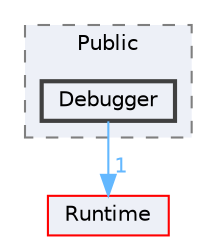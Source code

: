 digraph "Debugger"
{
 // INTERACTIVE_SVG=YES
 // LATEX_PDF_SIZE
  bgcolor="transparent";
  edge [fontname=Helvetica,fontsize=10,labelfontname=Helvetica,labelfontsize=10];
  node [fontname=Helvetica,fontsize=10,shape=box,height=0.2,width=0.4];
  compound=true
  subgraph clusterdir_48e29a17bccd1c5170850dcd5b1f6df2 {
    graph [ bgcolor="#edf0f7", pencolor="grey50", label="Public", fontname=Helvetica,fontsize=10 style="filled,dashed", URL="dir_48e29a17bccd1c5170850dcd5b1f6df2.html",tooltip=""]
  dir_8a18e16debfb58d5ee0edcf441c16739 [label="Debugger", fillcolor="#edf0f7", color="grey25", style="filled,bold", URL="dir_8a18e16debfb58d5ee0edcf441c16739.html",tooltip=""];
  }
  dir_7536b172fbd480bfd146a1b1acd6856b [label="Runtime", fillcolor="#edf0f7", color="red", style="filled", URL="dir_7536b172fbd480bfd146a1b1acd6856b.html",tooltip=""];
  dir_8a18e16debfb58d5ee0edcf441c16739->dir_7536b172fbd480bfd146a1b1acd6856b [headlabel="1", labeldistance=1.5 headhref="dir_000300_000984.html" href="dir_000300_000984.html" color="steelblue1" fontcolor="steelblue1"];
}
